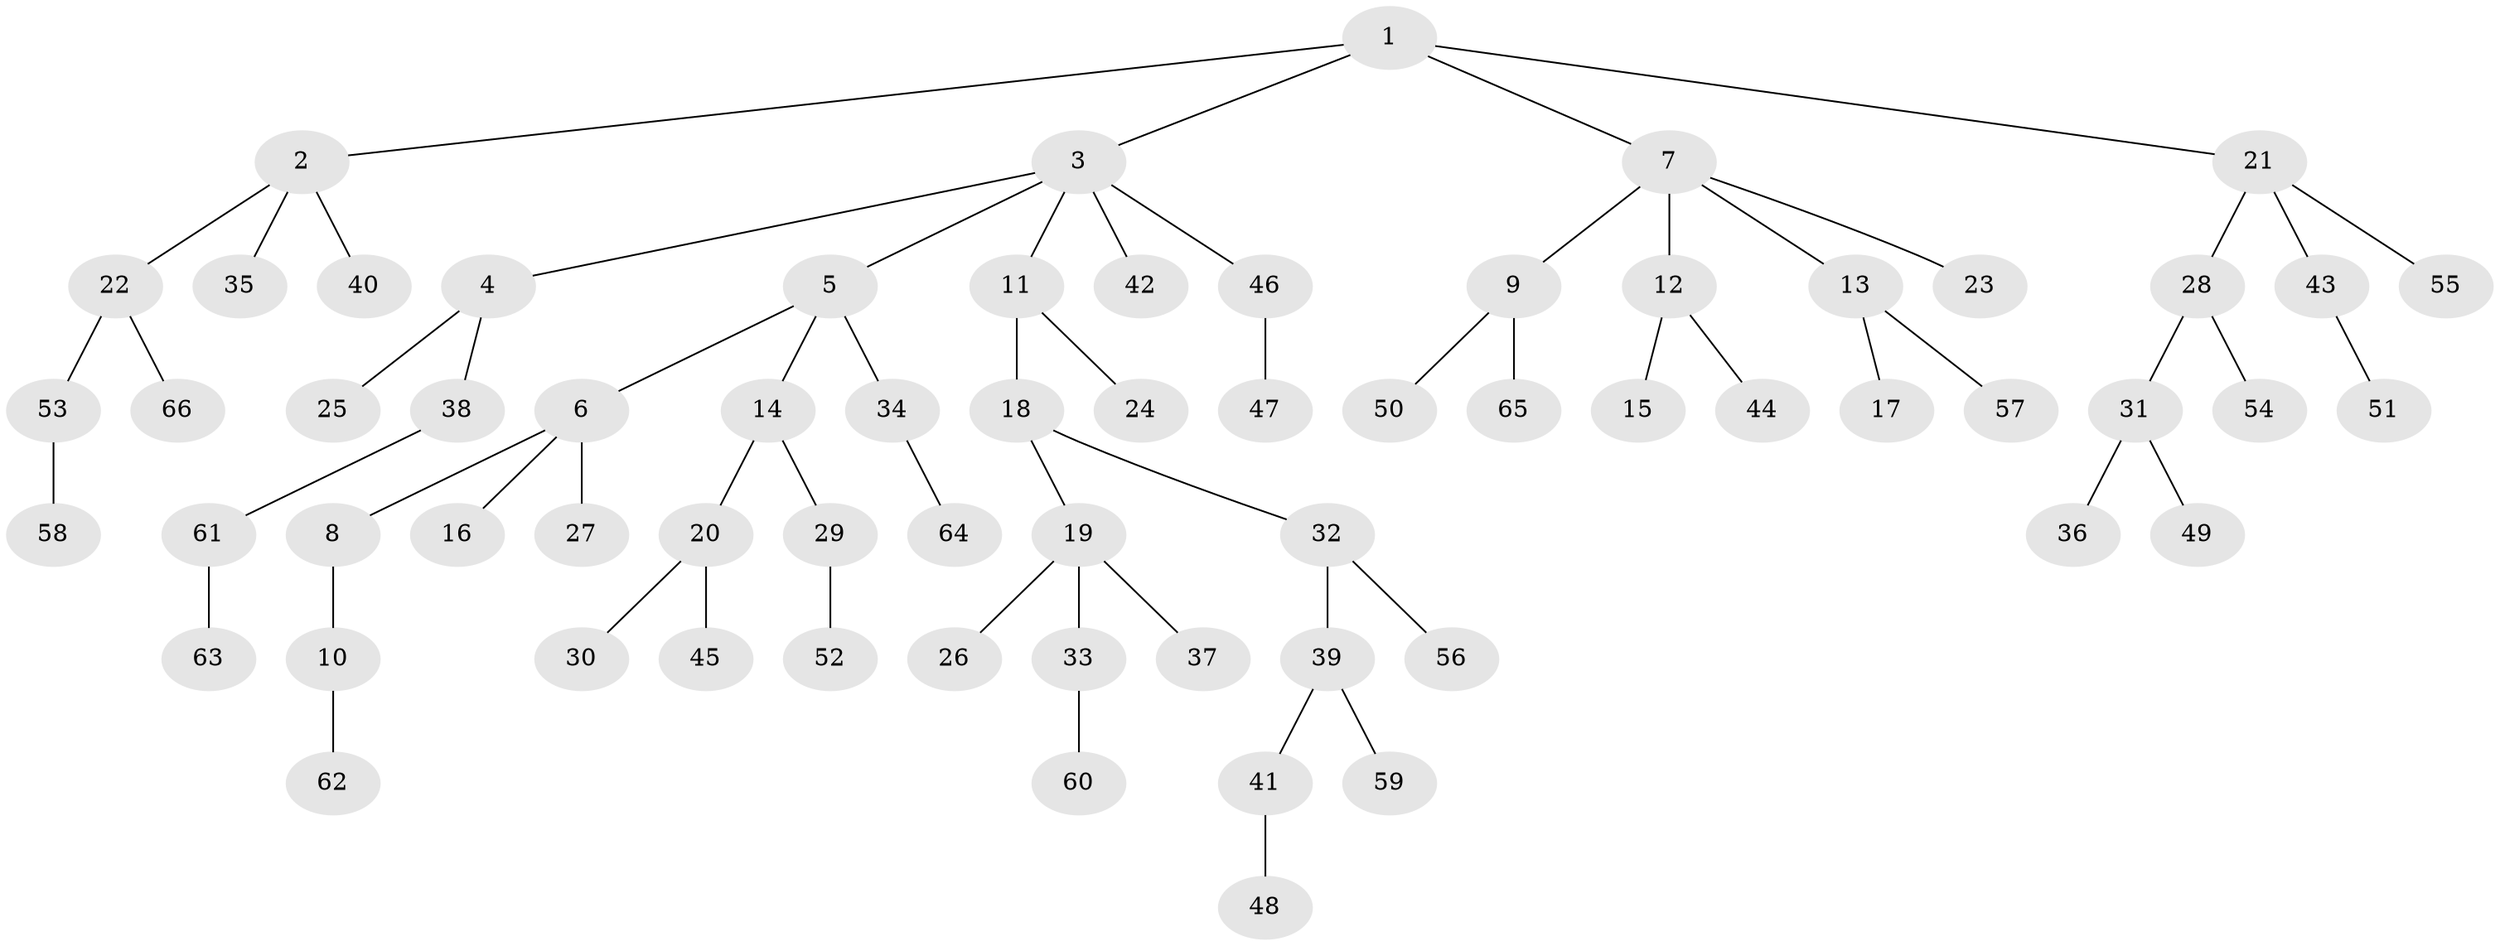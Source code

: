 // Generated by graph-tools (version 1.1) at 2025/15/03/09/25 04:15:25]
// undirected, 66 vertices, 65 edges
graph export_dot {
graph [start="1"]
  node [color=gray90,style=filled];
  1;
  2;
  3;
  4;
  5;
  6;
  7;
  8;
  9;
  10;
  11;
  12;
  13;
  14;
  15;
  16;
  17;
  18;
  19;
  20;
  21;
  22;
  23;
  24;
  25;
  26;
  27;
  28;
  29;
  30;
  31;
  32;
  33;
  34;
  35;
  36;
  37;
  38;
  39;
  40;
  41;
  42;
  43;
  44;
  45;
  46;
  47;
  48;
  49;
  50;
  51;
  52;
  53;
  54;
  55;
  56;
  57;
  58;
  59;
  60;
  61;
  62;
  63;
  64;
  65;
  66;
  1 -- 2;
  1 -- 3;
  1 -- 7;
  1 -- 21;
  2 -- 22;
  2 -- 35;
  2 -- 40;
  3 -- 4;
  3 -- 5;
  3 -- 11;
  3 -- 42;
  3 -- 46;
  4 -- 25;
  4 -- 38;
  5 -- 6;
  5 -- 14;
  5 -- 34;
  6 -- 8;
  6 -- 16;
  6 -- 27;
  7 -- 9;
  7 -- 12;
  7 -- 13;
  7 -- 23;
  8 -- 10;
  9 -- 50;
  9 -- 65;
  10 -- 62;
  11 -- 18;
  11 -- 24;
  12 -- 15;
  12 -- 44;
  13 -- 17;
  13 -- 57;
  14 -- 20;
  14 -- 29;
  18 -- 19;
  18 -- 32;
  19 -- 26;
  19 -- 33;
  19 -- 37;
  20 -- 30;
  20 -- 45;
  21 -- 28;
  21 -- 43;
  21 -- 55;
  22 -- 53;
  22 -- 66;
  28 -- 31;
  28 -- 54;
  29 -- 52;
  31 -- 36;
  31 -- 49;
  32 -- 39;
  32 -- 56;
  33 -- 60;
  34 -- 64;
  38 -- 61;
  39 -- 41;
  39 -- 59;
  41 -- 48;
  43 -- 51;
  46 -- 47;
  53 -- 58;
  61 -- 63;
}
